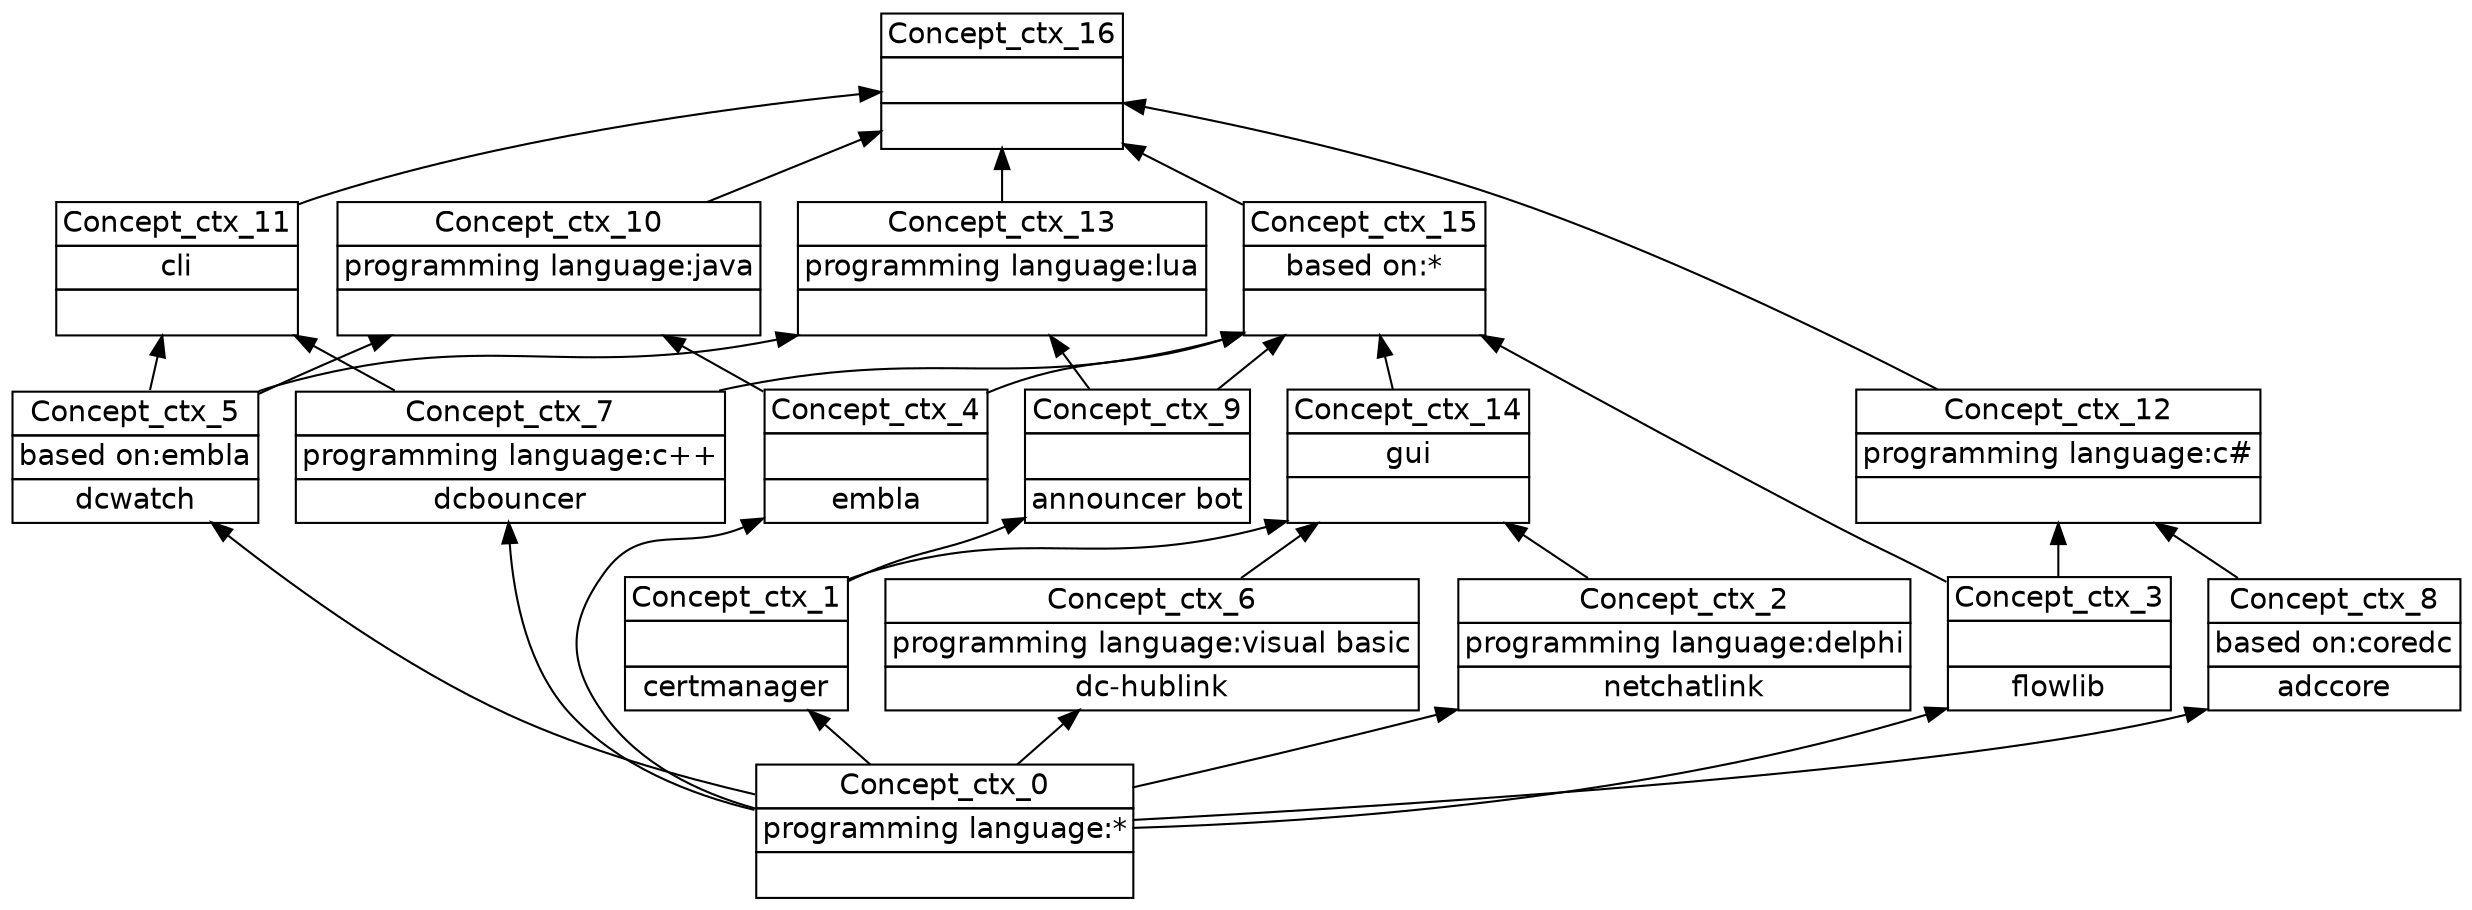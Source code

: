 digraph G { 
	rankdir=BT;
	margin=0;
	node [margin="0.03,0.03",fontname="DejaVu Sans"];
	ranksep=0.3;
	nodesep=0.2;
//graph[label="name:ctx,concept number:17,object number:9,attribute number:12"
17 [shape=none,label=<<table border="0" cellborder="1" cellspacing="0" port="p"><tr><td>Concept_ctx_16</td></tr><tr><td><br/></td></tr><tr><td><br/></td></tr></table>>];
18 [shape=none,label=<<table border="0" cellborder="1" cellspacing="0" port="p"><tr><td>Concept_ctx_14</td></tr><tr><td>gui<br/></td></tr><tr><td><br/></td></tr></table>>];
19 [shape=none,label=<<table border="0" cellborder="1" cellspacing="0" port="p"><tr><td>Concept_ctx_0</td></tr><tr><td>programming language:*<br/></td></tr><tr><td><br/></td></tr></table>>];
20 [shape=none,label=<<table border="0" cellborder="1" cellspacing="0" port="p"><tr><td>Concept_ctx_11</td></tr><tr><td>cli<br/></td></tr><tr><td><br/></td></tr></table>>];
21 [shape=none,label=<<table border="0" cellborder="1" cellspacing="0" port="p"><tr><td>Concept_ctx_12</td></tr><tr><td>programming language:c#<br/></td></tr><tr><td><br/></td></tr></table>>];
22 [shape=none,label=<<table border="0" cellborder="1" cellspacing="0" port="p"><tr><td>Concept_ctx_7</td></tr><tr><td>programming language:c++<br/></td></tr><tr><td>dcbouncer<br/></td></tr></table>>];
23 [shape=none,label=<<table border="0" cellborder="1" cellspacing="0" port="p"><tr><td>Concept_ctx_6</td></tr><tr><td>programming language:visual basic<br/></td></tr><tr><td>dc-hublink<br/></td></tr></table>>];
24 [shape=none,label=<<table border="0" cellborder="1" cellspacing="0" port="p"><tr><td>Concept_ctx_5</td></tr><tr><td>based on:embla<br/></td></tr><tr><td>dcwatch<br/></td></tr></table>>];
25 [shape=none,label=<<table border="0" cellborder="1" cellspacing="0" port="p"><tr><td>Concept_ctx_10</td></tr><tr><td>programming language:java<br/></td></tr><tr><td><br/></td></tr></table>>];
26 [shape=none,label=<<table border="0" cellborder="1" cellspacing="0" port="p"><tr><td>Concept_ctx_1</td></tr><tr><td><br/></td></tr><tr><td>certmanager<br/></td></tr></table>>];
27 [shape=none,label=<<table border="0" cellborder="1" cellspacing="0" port="p"><tr><td>Concept_ctx_13</td></tr><tr><td>programming language:lua<br/></td></tr><tr><td><br/></td></tr></table>>];
28 [shape=none,label=<<table border="0" cellborder="1" cellspacing="0" port="p"><tr><td>Concept_ctx_2</td></tr><tr><td>programming language:delphi<br/></td></tr><tr><td>netchatlink<br/></td></tr></table>>];
29 [shape=none,label=<<table border="0" cellborder="1" cellspacing="0" port="p"><tr><td>Concept_ctx_8</td></tr><tr><td>based on:coredc<br/></td></tr><tr><td>adccore<br/></td></tr></table>>];
30 [shape=none,label=<<table border="0" cellborder="1" cellspacing="0" port="p"><tr><td>Concept_ctx_4</td></tr><tr><td><br/></td></tr><tr><td>embla<br/></td></tr></table>>];
31 [shape=none,label=<<table border="0" cellborder="1" cellspacing="0" port="p"><tr><td>Concept_ctx_9</td></tr><tr><td><br/></td></tr><tr><td>announcer bot<br/></td></tr></table>>];
32 [shape=none,label=<<table border="0" cellborder="1" cellspacing="0" port="p"><tr><td>Concept_ctx_3</td></tr><tr><td><br/></td></tr><tr><td>flowlib<br/></td></tr></table>>];
33 [shape=none,label=<<table border="0" cellborder="1" cellspacing="0" port="p"><tr><td>Concept_ctx_15</td></tr><tr><td>based on:*<br/></td></tr><tr><td><br/></td></tr></table>>];
	20:p -> 17:p
	25:p -> 17:p
	27:p -> 17:p
	21:p -> 17:p
	33:p -> 17:p
	23:p -> 18:p
	26:p -> 18:p
	28:p -> 18:p
	22:p -> 20:p
	24:p -> 20:p
	29:p -> 21:p
	32:p -> 21:p
	19:p -> 22:p
	19:p -> 23:p
	19:p -> 24:p
	24:p -> 25:p
	30:p -> 25:p
	19:p -> 26:p
	24:p -> 27:p
	31:p -> 27:p
	19:p -> 28:p
	19:p -> 29:p
	19:p -> 30:p
	26:p -> 31:p
	19:p -> 32:p
	22:p -> 33:p
	30:p -> 33:p
	31:p -> 33:p
	32:p -> 33:p
	18:p -> 33:p
}
